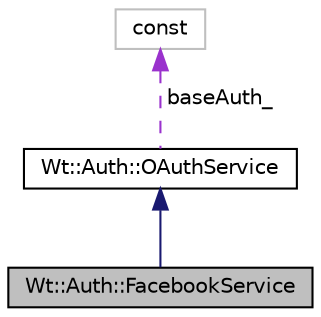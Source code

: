 digraph "Wt::Auth::FacebookService"
{
 // LATEX_PDF_SIZE
  edge [fontname="Helvetica",fontsize="10",labelfontname="Helvetica",labelfontsize="10"];
  node [fontname="Helvetica",fontsize="10",shape=record];
  Node1 [label="Wt::Auth::FacebookService",height=0.2,width=0.4,color="black", fillcolor="grey75", style="filled", fontcolor="black",tooltip="OAuth service for Facebook as third-party authenticator."];
  Node2 -> Node1 [dir="back",color="midnightblue",fontsize="10",style="solid",fontname="Helvetica"];
  Node2 [label="Wt::Auth::OAuthService",height=0.2,width=0.4,color="black", fillcolor="white", style="filled",URL="$classWt_1_1Auth_1_1OAuthService.html",tooltip="An OAuth authorization (and authentication) service provider."];
  Node3 -> Node2 [dir="back",color="darkorchid3",fontsize="10",style="dashed",label=" baseAuth_" ,fontname="Helvetica"];
  Node3 [label="const",height=0.2,width=0.4,color="grey75", fillcolor="white", style="filled",tooltip=" "];
}
